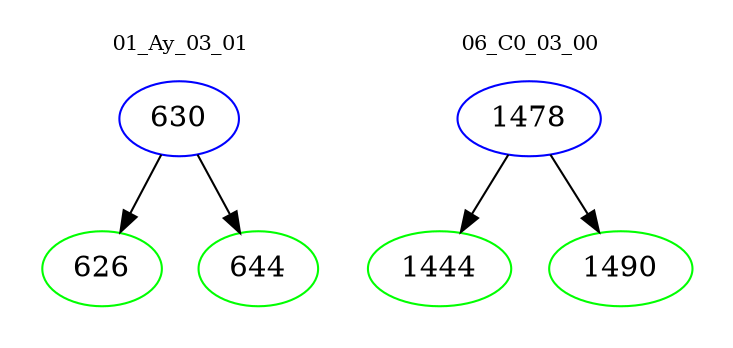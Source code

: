 digraph{
subgraph cluster_0 {
color = white
label = "01_Ay_03_01";
fontsize=10;
T0_630 [label="630", color="blue"]
T0_630 -> T0_626 [color="black"]
T0_626 [label="626", color="green"]
T0_630 -> T0_644 [color="black"]
T0_644 [label="644", color="green"]
}
subgraph cluster_1 {
color = white
label = "06_C0_03_00";
fontsize=10;
T1_1478 [label="1478", color="blue"]
T1_1478 -> T1_1444 [color="black"]
T1_1444 [label="1444", color="green"]
T1_1478 -> T1_1490 [color="black"]
T1_1490 [label="1490", color="green"]
}
}
